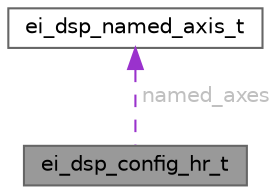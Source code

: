 digraph "ei_dsp_config_hr_t"
{
 // LATEX_PDF_SIZE
  bgcolor="transparent";
  edge [fontname=Helvetica,fontsize=10,labelfontname=Helvetica,labelfontsize=10];
  node [fontname=Helvetica,fontsize=10,shape=box,height=0.2,width=0.4];
  Node1 [id="Node000001",label="ei_dsp_config_hr_t",height=0.2,width=0.4,color="gray40", fillcolor="grey60", style="filled", fontcolor="black",tooltip=" "];
  Node2 -> Node1 [id="edge1_Node000001_Node000002",dir="back",color="darkorchid3",style="dashed",tooltip=" ",label=" named_axes",fontcolor="grey" ];
  Node2 [id="Node000002",label="ei_dsp_named_axis_t",height=0.2,width=0.4,color="gray40", fillcolor="white", style="filled",URL="$structei__dsp__named__axis__t.html",tooltip=" "];
}
